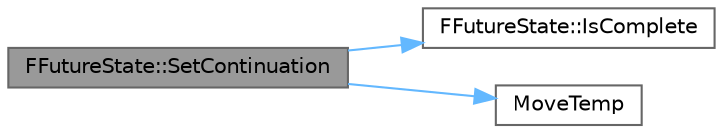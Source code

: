 digraph "FFutureState::SetContinuation"
{
 // INTERACTIVE_SVG=YES
 // LATEX_PDF_SIZE
  bgcolor="transparent";
  edge [fontname=Helvetica,fontsize=10,labelfontname=Helvetica,labelfontsize=10];
  node [fontname=Helvetica,fontsize=10,shape=box,height=0.2,width=0.4];
  rankdir="LR";
  Node1 [id="Node000001",label="FFutureState::SetContinuation",height=0.2,width=0.4,color="gray40", fillcolor="grey60", style="filled", fontcolor="black",tooltip="Set a continuation to be called on completion of the promise."];
  Node1 -> Node2 [id="edge1_Node000001_Node000002",color="steelblue1",style="solid",tooltip=" "];
  Node2 [id="Node000002",label="FFutureState::IsComplete",height=0.2,width=0.4,color="grey40", fillcolor="white", style="filled",URL="$dd/d9e/classFFutureState.html#a9f694ecf7868b72e37c20e449ed31df8",tooltip="Checks whether the asynchronous result has been set."];
  Node1 -> Node3 [id="edge2_Node000001_Node000003",color="steelblue1",style="solid",tooltip=" "];
  Node3 [id="Node000003",label="MoveTemp",height=0.2,width=0.4,color="grey40", fillcolor="white", style="filled",URL="$d4/d24/UnrealTemplate_8h.html#ad5e6c049aeb9c9115fec514ba581dbb6",tooltip="MoveTemp will cast a reference to an rvalue reference."];
}
